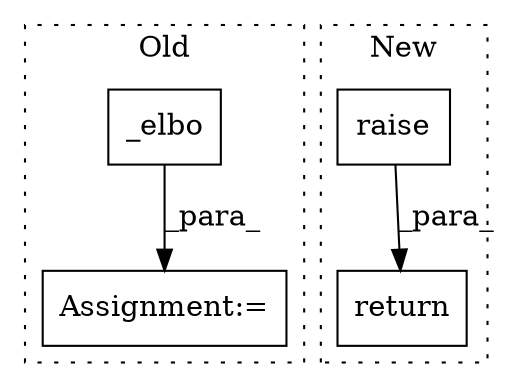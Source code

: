 digraph G {
subgraph cluster0 {
1 [label="_elbo" a="32" s="1689,1708" l="6,1" shape="box"];
3 [label="Assignment:=" a="7" s="1682" l="2" shape="box"];
label = "Old";
style="dotted";
}
subgraph cluster1 {
2 [label="raise" a="32" s="1313" l="7" shape="box"];
4 [label="return" a="41" s="1306" l="7" shape="box"];
label = "New";
style="dotted";
}
1 -> 3 [label="_para_"];
2 -> 4 [label="_para_"];
}